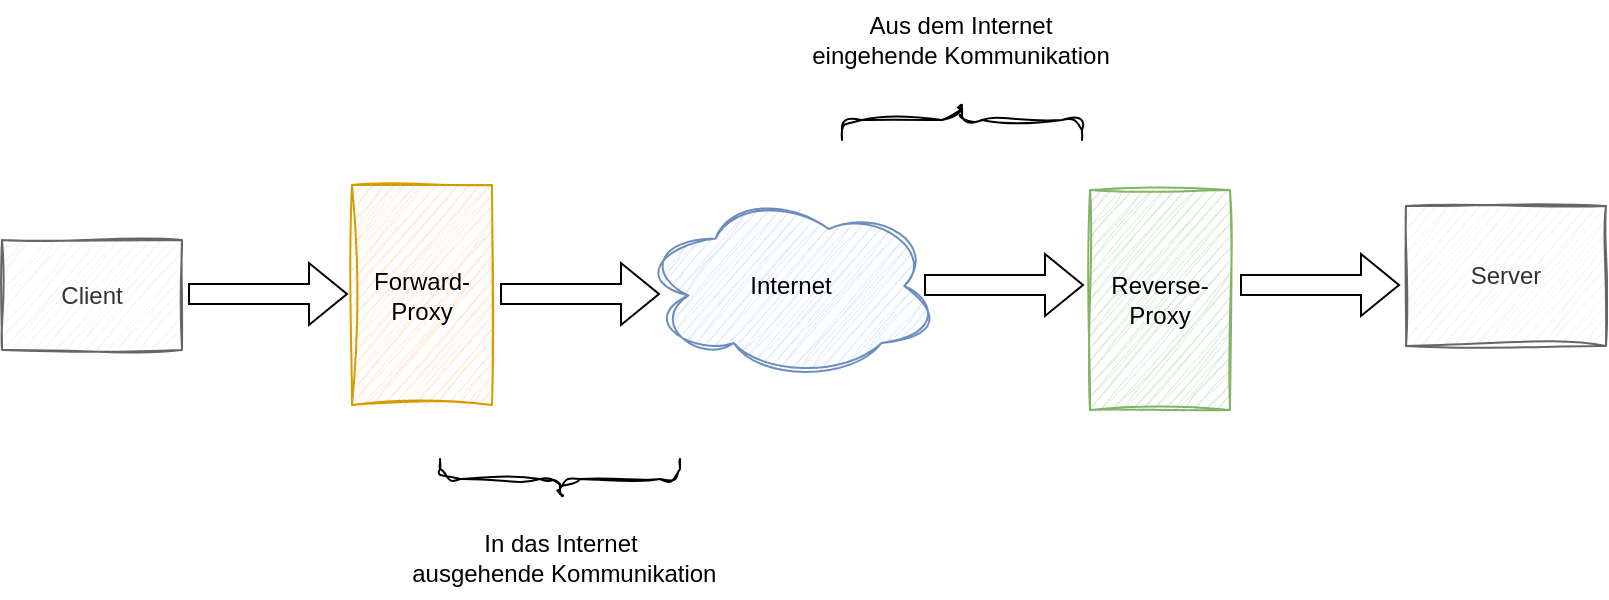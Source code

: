 <mxfile>
    <diagram name="Proxy" id="PthLuXjkirOaciap1wOK">
        <mxGraphModel dx="165" dy="485" grid="1" gridSize="10" guides="1" tooltips="1" connect="1" arrows="1" fold="1" page="1" pageScale="1" pageWidth="827" pageHeight="1169" math="0" shadow="0">
            <root>
                <mxCell id="0"/>
                <mxCell id="1" parent="0"/>
                <mxCell id="AbZrxGUZYjj47Bwt9P2W-1" value="Client" style="rounded=0;whiteSpace=wrap;html=1;glass=0;sketch=1;curveFitting=1;jiggle=2;fillColor=#f5f5f5;fontColor=#333333;strokeColor=#666666;" parent="1" vertex="1">
                    <mxGeometry x="1" y="182" width="90" height="55" as="geometry"/>
                </mxCell>
                <mxCell id="AbZrxGUZYjj47Bwt9P2W-2" value="Server" style="rounded=0;whiteSpace=wrap;html=1;sketch=1;curveFitting=1;jiggle=2;fillColor=#f5f5f5;fontColor=#333333;strokeColor=#666666;" parent="1" vertex="1">
                    <mxGeometry x="703" y="165" width="100" height="70" as="geometry"/>
                </mxCell>
                <mxCell id="AbZrxGUZYjj47Bwt9P2W-3" value="&lt;div&gt;Forward-&lt;/div&gt;&lt;div&gt;Proxy&lt;br&gt;&lt;/div&gt;" style="rounded=0;whiteSpace=wrap;html=1;shadow=0;sketch=1;curveFitting=1;jiggle=2;fillColor=#ffe6cc;strokeColor=#d79b00;" parent="1" vertex="1">
                    <mxGeometry x="176" y="154.5" width="70" height="110" as="geometry"/>
                </mxCell>
                <mxCell id="AbZrxGUZYjj47Bwt9P2W-5" value="" style="shape=flexArrow;endArrow=classic;html=1;rounded=0;" parent="1" edge="1">
                    <mxGeometry width="50" height="50" relative="1" as="geometry">
                        <mxPoint x="94" y="209" as="sourcePoint"/>
                        <mxPoint x="174" y="209" as="targetPoint"/>
                    </mxGeometry>
                </mxCell>
                <mxCell id="AbZrxGUZYjj47Bwt9P2W-6" value="Internet" style="ellipse;shape=cloud;whiteSpace=wrap;html=1;align=center;fillColor=#dae8fc;strokeColor=#6c8ebf;sketch=1;curveFitting=1;jiggle=2;" parent="1" vertex="1">
                    <mxGeometry x="320" y="157.5" width="151" height="95" as="geometry"/>
                </mxCell>
                <mxCell id="AbZrxGUZYjj47Bwt9P2W-7" value="" style="shape=flexArrow;endArrow=classic;html=1;rounded=0;" parent="1" edge="1">
                    <mxGeometry width="50" height="50" relative="1" as="geometry">
                        <mxPoint x="250" y="209" as="sourcePoint"/>
                        <mxPoint x="330" y="209" as="targetPoint"/>
                    </mxGeometry>
                </mxCell>
                <mxCell id="AbZrxGUZYjj47Bwt9P2W-8" value="" style="shape=flexArrow;endArrow=classic;html=1;rounded=0;" parent="1" edge="1">
                    <mxGeometry width="50" height="50" relative="1" as="geometry">
                        <mxPoint x="462" y="204.5" as="sourcePoint"/>
                        <mxPoint x="542" y="204.5" as="targetPoint"/>
                    </mxGeometry>
                </mxCell>
                <mxCell id="AbZrxGUZYjj47Bwt9P2W-9" value="&lt;div&gt;Reverse-&lt;/div&gt;&lt;div&gt;Proxy&lt;br&gt;&lt;/div&gt;" style="rounded=0;whiteSpace=wrap;html=1;sketch=1;curveFitting=1;jiggle=2;fillColor=#d5e8d4;strokeColor=#82b366;" parent="1" vertex="1">
                    <mxGeometry x="545" y="157" width="70" height="110" as="geometry"/>
                </mxCell>
                <mxCell id="AbZrxGUZYjj47Bwt9P2W-10" value="" style="shape=flexArrow;endArrow=classic;html=1;rounded=0;" parent="1" edge="1">
                    <mxGeometry width="50" height="50" relative="1" as="geometry">
                        <mxPoint x="620" y="204.5" as="sourcePoint"/>
                        <mxPoint x="700" y="204.5" as="targetPoint"/>
                    </mxGeometry>
                </mxCell>
                <mxCell id="AbZrxGUZYjj47Bwt9P2W-11" value="" style="shape=curlyBracket;whiteSpace=wrap;html=1;rounded=1;flipH=1;labelPosition=right;verticalLabelPosition=middle;align=left;verticalAlign=middle;rotation=90;shadow=0;sketch=1;curveFitting=1;jiggle=2;" parent="1" vertex="1">
                    <mxGeometry x="270" y="241.5" width="20" height="120" as="geometry"/>
                </mxCell>
                <mxCell id="AbZrxGUZYjj47Bwt9P2W-12" value="" style="shape=curlyBracket;whiteSpace=wrap;html=1;rounded=1;flipH=1;labelPosition=right;verticalLabelPosition=middle;align=left;verticalAlign=middle;rotation=-90;shadow=0;sketch=1;curveFitting=1;jiggle=2;" parent="1" vertex="1">
                    <mxGeometry x="471" y="62" width="20" height="120" as="geometry"/>
                </mxCell>
                <mxCell id="AbZrxGUZYjj47Bwt9P2W-13" value="&lt;div&gt;In das Internet&lt;/div&gt;&lt;div&gt;&amp;nbsp;ausgehende Kommunikation&lt;/div&gt;" style="text;html=1;align=center;verticalAlign=middle;resizable=0;points=[];autosize=1;strokeColor=none;fillColor=none;shadow=0;sketch=1;curveFitting=1;jiggle=2;" parent="1" vertex="1">
                    <mxGeometry x="195" y="321" width="170" height="40" as="geometry"/>
                </mxCell>
                <mxCell id="AbZrxGUZYjj47Bwt9P2W-14" value="&lt;div&gt;Aus dem Internet &lt;br&gt;&lt;/div&gt;&lt;div&gt;eingehende Kommunikation&lt;/div&gt;" style="text;html=1;align=center;verticalAlign=middle;resizable=0;points=[];autosize=1;strokeColor=none;fillColor=none;shadow=0;sketch=1;curveFitting=1;jiggle=2;" parent="1" vertex="1">
                    <mxGeometry x="395" y="62" width="170" height="40" as="geometry"/>
                </mxCell>
            </root>
        </mxGraphModel>
    </diagram>
</mxfile>